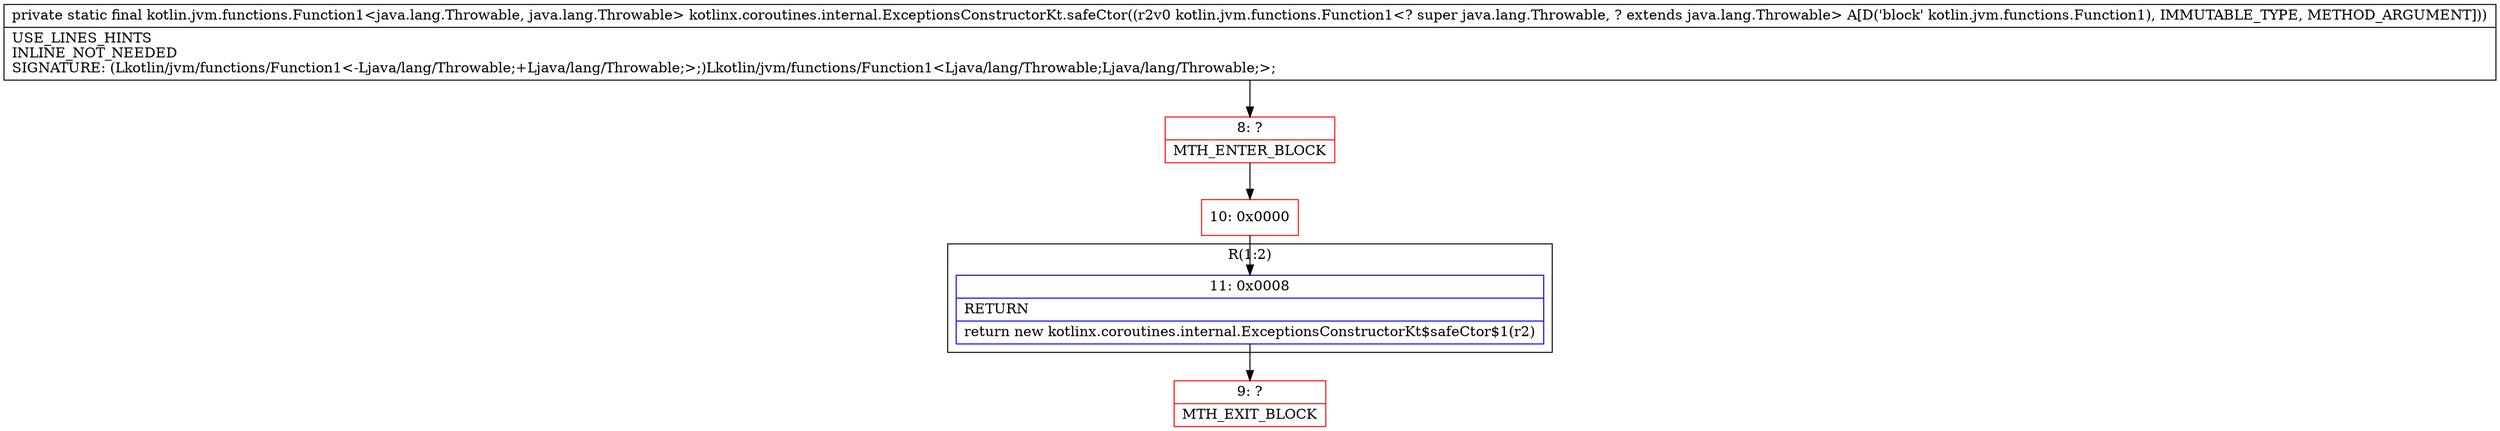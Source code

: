 digraph "CFG forkotlinx.coroutines.internal.ExceptionsConstructorKt.safeCtor(Lkotlin\/jvm\/functions\/Function1;)Lkotlin\/jvm\/functions\/Function1;" {
subgraph cluster_Region_254647730 {
label = "R(1:2)";
node [shape=record,color=blue];
Node_11 [shape=record,label="{11\:\ 0x0008|RETURN\l|return new kotlinx.coroutines.internal.ExceptionsConstructorKt$safeCtor$1(r2)\l}"];
}
Node_8 [shape=record,color=red,label="{8\:\ ?|MTH_ENTER_BLOCK\l}"];
Node_10 [shape=record,color=red,label="{10\:\ 0x0000}"];
Node_9 [shape=record,color=red,label="{9\:\ ?|MTH_EXIT_BLOCK\l}"];
MethodNode[shape=record,label="{private static final kotlin.jvm.functions.Function1\<java.lang.Throwable, java.lang.Throwable\> kotlinx.coroutines.internal.ExceptionsConstructorKt.safeCtor((r2v0 kotlin.jvm.functions.Function1\<? super java.lang.Throwable, ? extends java.lang.Throwable\> A[D('block' kotlin.jvm.functions.Function1), IMMUTABLE_TYPE, METHOD_ARGUMENT]))  | USE_LINES_HINTS\lINLINE_NOT_NEEDED\lSIGNATURE: (Lkotlin\/jvm\/functions\/Function1\<\-Ljava\/lang\/Throwable;+Ljava\/lang\/Throwable;\>;)Lkotlin\/jvm\/functions\/Function1\<Ljava\/lang\/Throwable;Ljava\/lang\/Throwable;\>;\l}"];
MethodNode -> Node_8;Node_11 -> Node_9;
Node_8 -> Node_10;
Node_10 -> Node_11;
}

